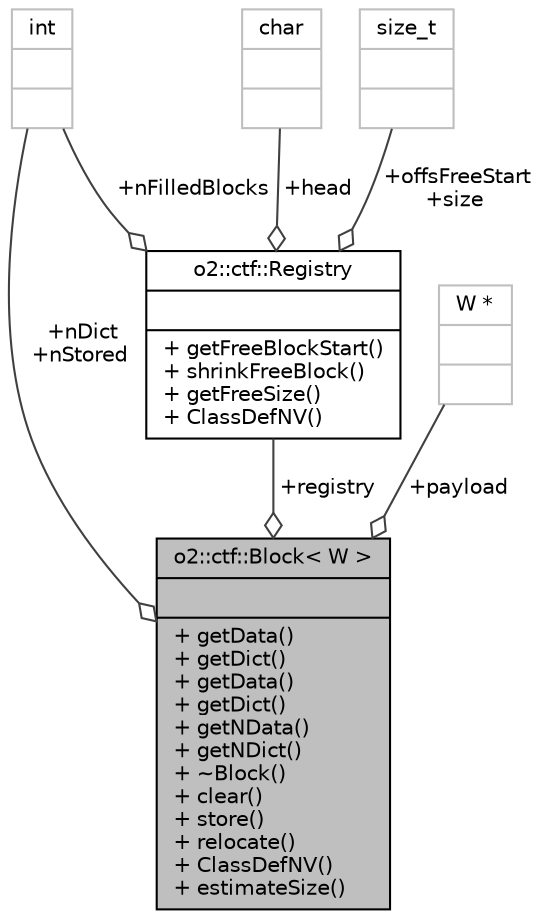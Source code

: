digraph "o2::ctf::Block&lt; W &gt;"
{
 // INTERACTIVE_SVG=YES
  bgcolor="transparent";
  edge [fontname="Helvetica",fontsize="10",labelfontname="Helvetica",labelfontsize="10"];
  node [fontname="Helvetica",fontsize="10",shape=record];
  Node1 [label="{o2::ctf::Block\< W \>\n||+ getData()\l+ getDict()\l+ getData()\l+ getDict()\l+ getNData()\l+ getNDict()\l+ ~Block()\l+ clear()\l+ store()\l+ relocate()\l+ ClassDefNV()\l+ estimateSize()\l}",height=0.2,width=0.4,color="black", fillcolor="grey75", style="filled", fontcolor="black"];
  Node2 -> Node1 [color="grey25",fontsize="10",style="solid",label=" +nDict\n+nStored" ,arrowhead="odiamond",fontname="Helvetica"];
  Node2 [label="{int\n||}",height=0.2,width=0.4,color="grey75"];
  Node3 -> Node1 [color="grey25",fontsize="10",style="solid",label=" +registry" ,arrowhead="odiamond",fontname="Helvetica"];
  Node3 [label="{o2::ctf::Registry\n||+ getFreeBlockStart()\l+ shrinkFreeBlock()\l+ getFreeSize()\l+ ClassDefNV()\l}",height=0.2,width=0.4,color="black",URL="$d0/d1c/structo2_1_1ctf_1_1Registry.html",tooltip="registry struct for the buffer start and offsets of writable space "];
  Node4 -> Node3 [color="grey25",fontsize="10",style="solid",label=" +head" ,arrowhead="odiamond",fontname="Helvetica"];
  Node4 [label="{char\n||}",height=0.2,width=0.4,color="grey75"];
  Node5 -> Node3 [color="grey25",fontsize="10",style="solid",label=" +offsFreeStart\n+size" ,arrowhead="odiamond",fontname="Helvetica"];
  Node5 [label="{size_t\n||}",height=0.2,width=0.4,color="grey75"];
  Node2 -> Node3 [color="grey25",fontsize="10",style="solid",label=" +nFilledBlocks" ,arrowhead="odiamond",fontname="Helvetica"];
  Node6 -> Node1 [color="grey25",fontsize="10",style="solid",label=" +payload" ,arrowhead="odiamond",fontname="Helvetica"];
  Node6 [label="{W *\n||}",height=0.2,width=0.4,color="grey75"];
}
